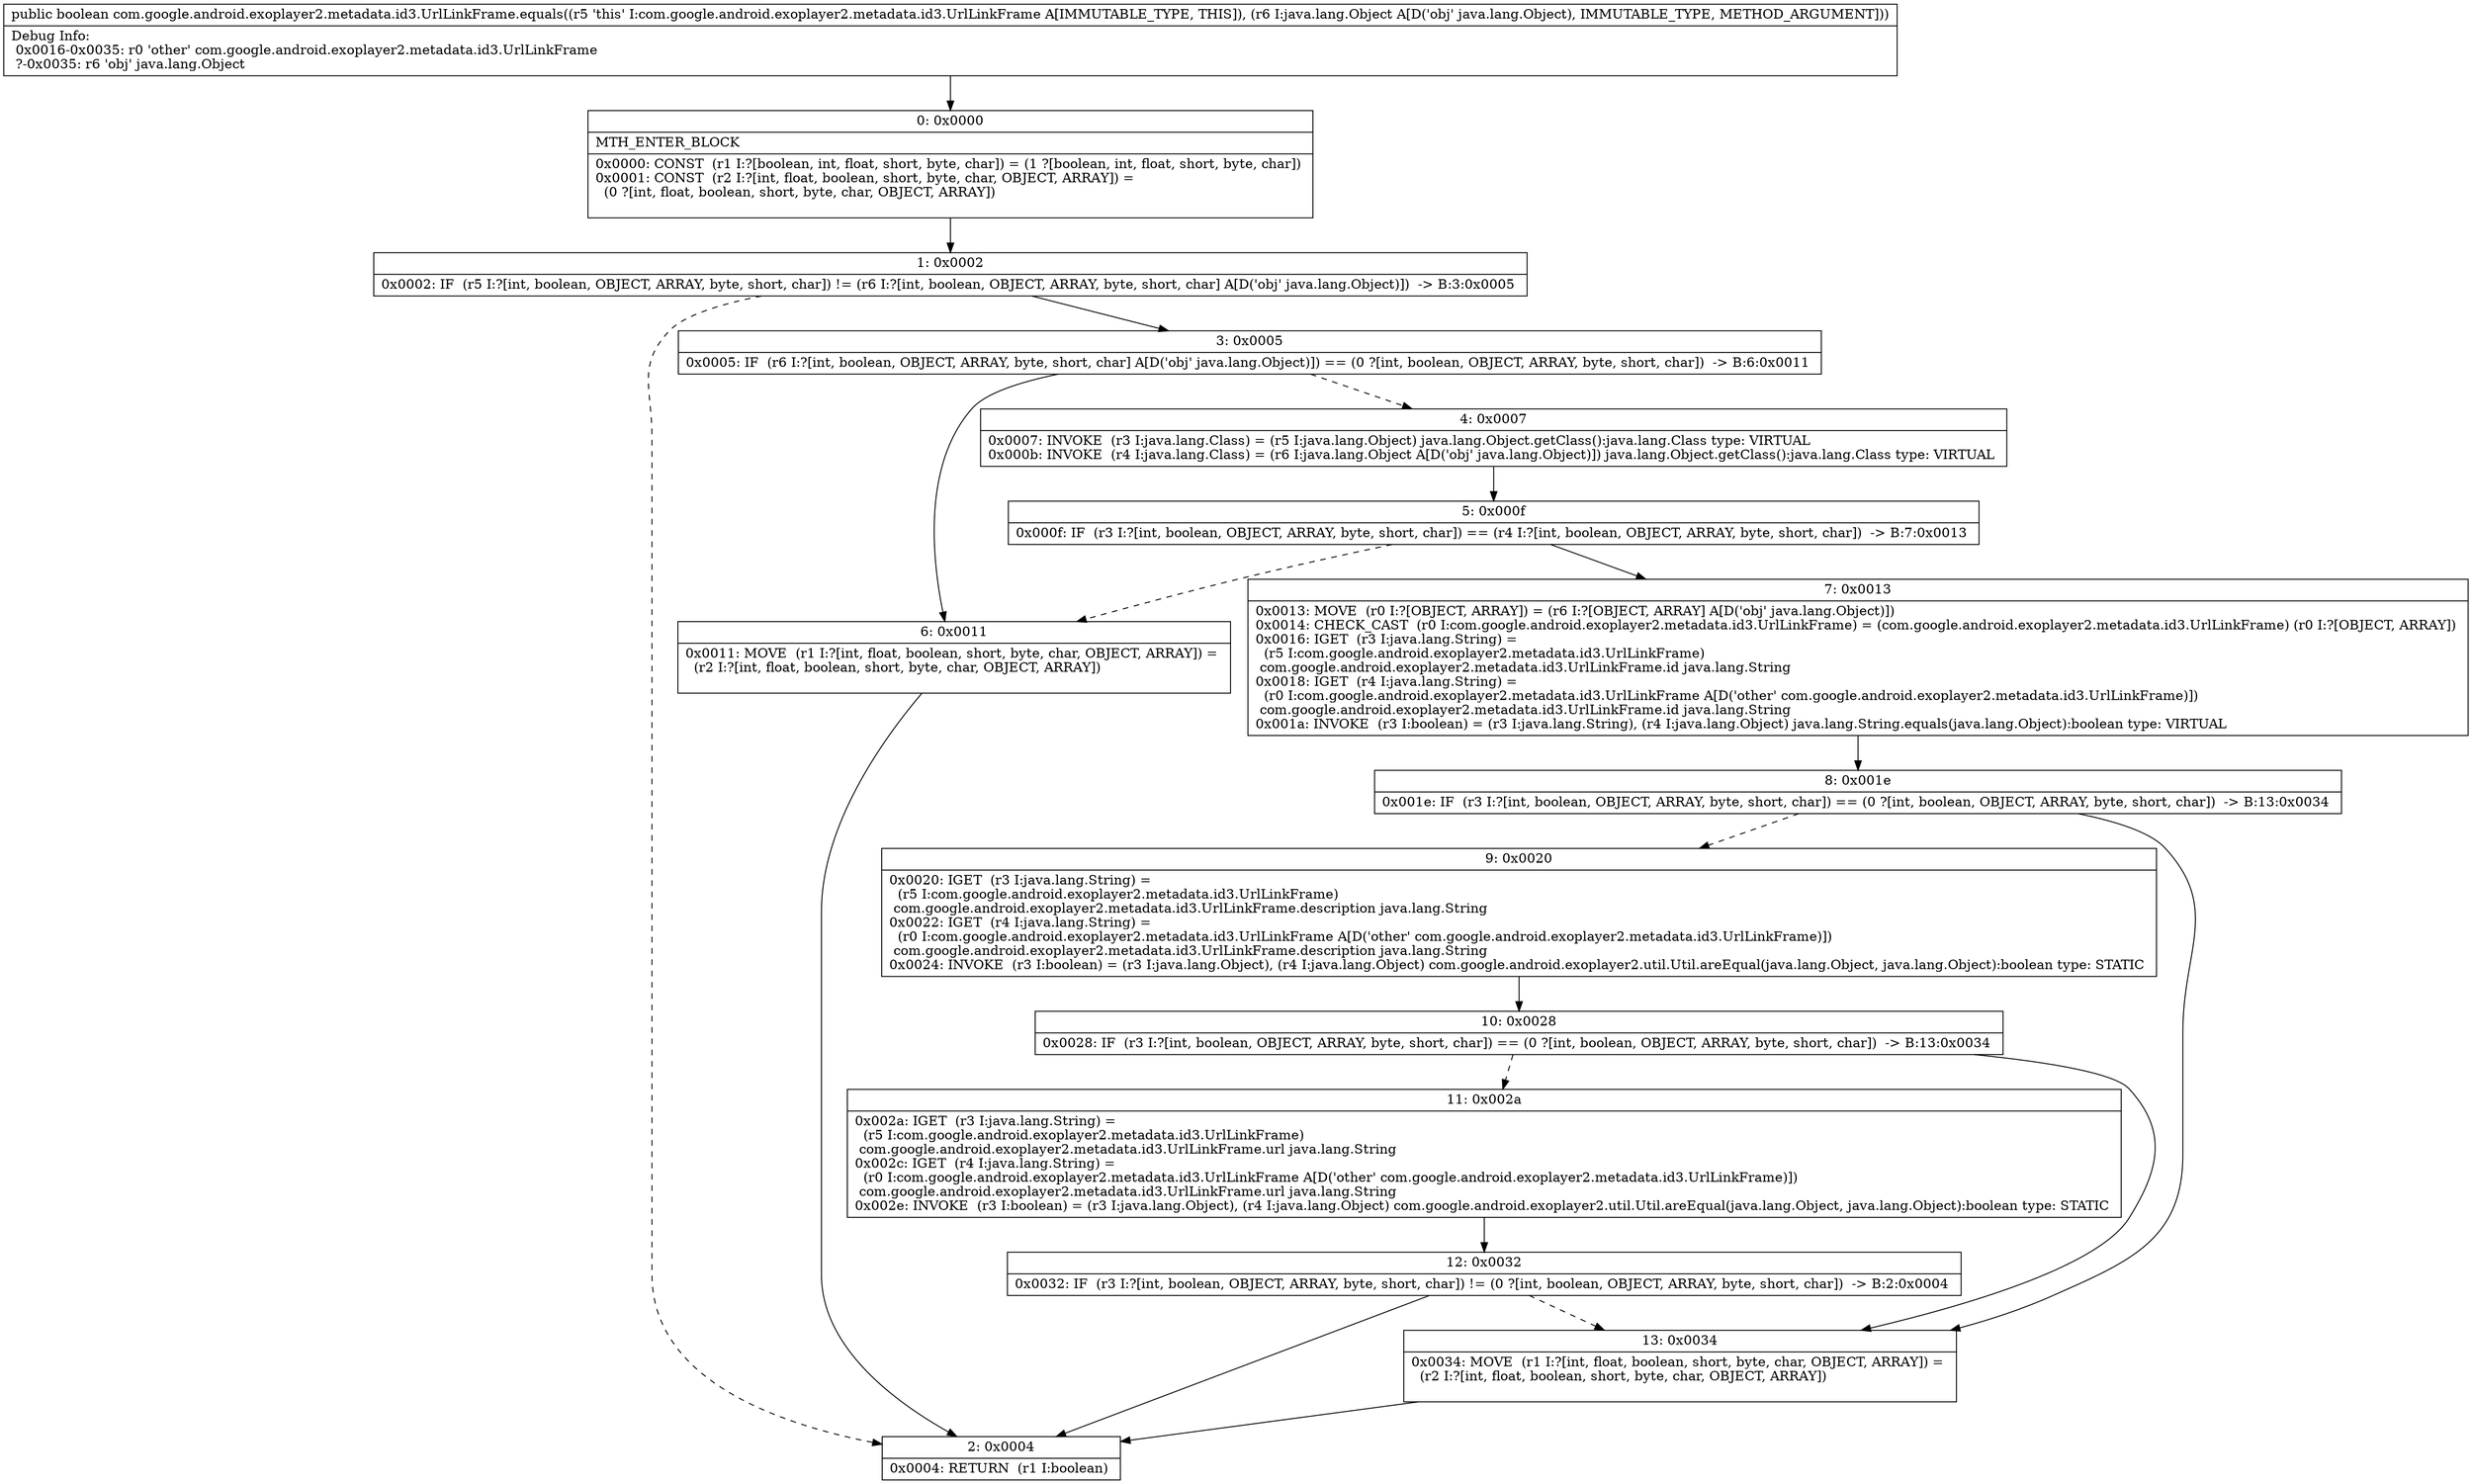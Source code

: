 digraph "CFG forcom.google.android.exoplayer2.metadata.id3.UrlLinkFrame.equals(Ljava\/lang\/Object;)Z" {
Node_0 [shape=record,label="{0\:\ 0x0000|MTH_ENTER_BLOCK\l|0x0000: CONST  (r1 I:?[boolean, int, float, short, byte, char]) = (1 ?[boolean, int, float, short, byte, char]) \l0x0001: CONST  (r2 I:?[int, float, boolean, short, byte, char, OBJECT, ARRAY]) = \l  (0 ?[int, float, boolean, short, byte, char, OBJECT, ARRAY])\l \l}"];
Node_1 [shape=record,label="{1\:\ 0x0002|0x0002: IF  (r5 I:?[int, boolean, OBJECT, ARRAY, byte, short, char]) != (r6 I:?[int, boolean, OBJECT, ARRAY, byte, short, char] A[D('obj' java.lang.Object)])  \-\> B:3:0x0005 \l}"];
Node_2 [shape=record,label="{2\:\ 0x0004|0x0004: RETURN  (r1 I:boolean) \l}"];
Node_3 [shape=record,label="{3\:\ 0x0005|0x0005: IF  (r6 I:?[int, boolean, OBJECT, ARRAY, byte, short, char] A[D('obj' java.lang.Object)]) == (0 ?[int, boolean, OBJECT, ARRAY, byte, short, char])  \-\> B:6:0x0011 \l}"];
Node_4 [shape=record,label="{4\:\ 0x0007|0x0007: INVOKE  (r3 I:java.lang.Class) = (r5 I:java.lang.Object) java.lang.Object.getClass():java.lang.Class type: VIRTUAL \l0x000b: INVOKE  (r4 I:java.lang.Class) = (r6 I:java.lang.Object A[D('obj' java.lang.Object)]) java.lang.Object.getClass():java.lang.Class type: VIRTUAL \l}"];
Node_5 [shape=record,label="{5\:\ 0x000f|0x000f: IF  (r3 I:?[int, boolean, OBJECT, ARRAY, byte, short, char]) == (r4 I:?[int, boolean, OBJECT, ARRAY, byte, short, char])  \-\> B:7:0x0013 \l}"];
Node_6 [shape=record,label="{6\:\ 0x0011|0x0011: MOVE  (r1 I:?[int, float, boolean, short, byte, char, OBJECT, ARRAY]) = \l  (r2 I:?[int, float, boolean, short, byte, char, OBJECT, ARRAY])\l \l}"];
Node_7 [shape=record,label="{7\:\ 0x0013|0x0013: MOVE  (r0 I:?[OBJECT, ARRAY]) = (r6 I:?[OBJECT, ARRAY] A[D('obj' java.lang.Object)]) \l0x0014: CHECK_CAST  (r0 I:com.google.android.exoplayer2.metadata.id3.UrlLinkFrame) = (com.google.android.exoplayer2.metadata.id3.UrlLinkFrame) (r0 I:?[OBJECT, ARRAY]) \l0x0016: IGET  (r3 I:java.lang.String) = \l  (r5 I:com.google.android.exoplayer2.metadata.id3.UrlLinkFrame)\l com.google.android.exoplayer2.metadata.id3.UrlLinkFrame.id java.lang.String \l0x0018: IGET  (r4 I:java.lang.String) = \l  (r0 I:com.google.android.exoplayer2.metadata.id3.UrlLinkFrame A[D('other' com.google.android.exoplayer2.metadata.id3.UrlLinkFrame)])\l com.google.android.exoplayer2.metadata.id3.UrlLinkFrame.id java.lang.String \l0x001a: INVOKE  (r3 I:boolean) = (r3 I:java.lang.String), (r4 I:java.lang.Object) java.lang.String.equals(java.lang.Object):boolean type: VIRTUAL \l}"];
Node_8 [shape=record,label="{8\:\ 0x001e|0x001e: IF  (r3 I:?[int, boolean, OBJECT, ARRAY, byte, short, char]) == (0 ?[int, boolean, OBJECT, ARRAY, byte, short, char])  \-\> B:13:0x0034 \l}"];
Node_9 [shape=record,label="{9\:\ 0x0020|0x0020: IGET  (r3 I:java.lang.String) = \l  (r5 I:com.google.android.exoplayer2.metadata.id3.UrlLinkFrame)\l com.google.android.exoplayer2.metadata.id3.UrlLinkFrame.description java.lang.String \l0x0022: IGET  (r4 I:java.lang.String) = \l  (r0 I:com.google.android.exoplayer2.metadata.id3.UrlLinkFrame A[D('other' com.google.android.exoplayer2.metadata.id3.UrlLinkFrame)])\l com.google.android.exoplayer2.metadata.id3.UrlLinkFrame.description java.lang.String \l0x0024: INVOKE  (r3 I:boolean) = (r3 I:java.lang.Object), (r4 I:java.lang.Object) com.google.android.exoplayer2.util.Util.areEqual(java.lang.Object, java.lang.Object):boolean type: STATIC \l}"];
Node_10 [shape=record,label="{10\:\ 0x0028|0x0028: IF  (r3 I:?[int, boolean, OBJECT, ARRAY, byte, short, char]) == (0 ?[int, boolean, OBJECT, ARRAY, byte, short, char])  \-\> B:13:0x0034 \l}"];
Node_11 [shape=record,label="{11\:\ 0x002a|0x002a: IGET  (r3 I:java.lang.String) = \l  (r5 I:com.google.android.exoplayer2.metadata.id3.UrlLinkFrame)\l com.google.android.exoplayer2.metadata.id3.UrlLinkFrame.url java.lang.String \l0x002c: IGET  (r4 I:java.lang.String) = \l  (r0 I:com.google.android.exoplayer2.metadata.id3.UrlLinkFrame A[D('other' com.google.android.exoplayer2.metadata.id3.UrlLinkFrame)])\l com.google.android.exoplayer2.metadata.id3.UrlLinkFrame.url java.lang.String \l0x002e: INVOKE  (r3 I:boolean) = (r3 I:java.lang.Object), (r4 I:java.lang.Object) com.google.android.exoplayer2.util.Util.areEqual(java.lang.Object, java.lang.Object):boolean type: STATIC \l}"];
Node_12 [shape=record,label="{12\:\ 0x0032|0x0032: IF  (r3 I:?[int, boolean, OBJECT, ARRAY, byte, short, char]) != (0 ?[int, boolean, OBJECT, ARRAY, byte, short, char])  \-\> B:2:0x0004 \l}"];
Node_13 [shape=record,label="{13\:\ 0x0034|0x0034: MOVE  (r1 I:?[int, float, boolean, short, byte, char, OBJECT, ARRAY]) = \l  (r2 I:?[int, float, boolean, short, byte, char, OBJECT, ARRAY])\l \l}"];
MethodNode[shape=record,label="{public boolean com.google.android.exoplayer2.metadata.id3.UrlLinkFrame.equals((r5 'this' I:com.google.android.exoplayer2.metadata.id3.UrlLinkFrame A[IMMUTABLE_TYPE, THIS]), (r6 I:java.lang.Object A[D('obj' java.lang.Object), IMMUTABLE_TYPE, METHOD_ARGUMENT]))  | Debug Info:\l  0x0016\-0x0035: r0 'other' com.google.android.exoplayer2.metadata.id3.UrlLinkFrame\l  ?\-0x0035: r6 'obj' java.lang.Object\l}"];
MethodNode -> Node_0;
Node_0 -> Node_1;
Node_1 -> Node_2[style=dashed];
Node_1 -> Node_3;
Node_3 -> Node_4[style=dashed];
Node_3 -> Node_6;
Node_4 -> Node_5;
Node_5 -> Node_6[style=dashed];
Node_5 -> Node_7;
Node_6 -> Node_2;
Node_7 -> Node_8;
Node_8 -> Node_9[style=dashed];
Node_8 -> Node_13;
Node_9 -> Node_10;
Node_10 -> Node_11[style=dashed];
Node_10 -> Node_13;
Node_11 -> Node_12;
Node_12 -> Node_2;
Node_12 -> Node_13[style=dashed];
Node_13 -> Node_2;
}

